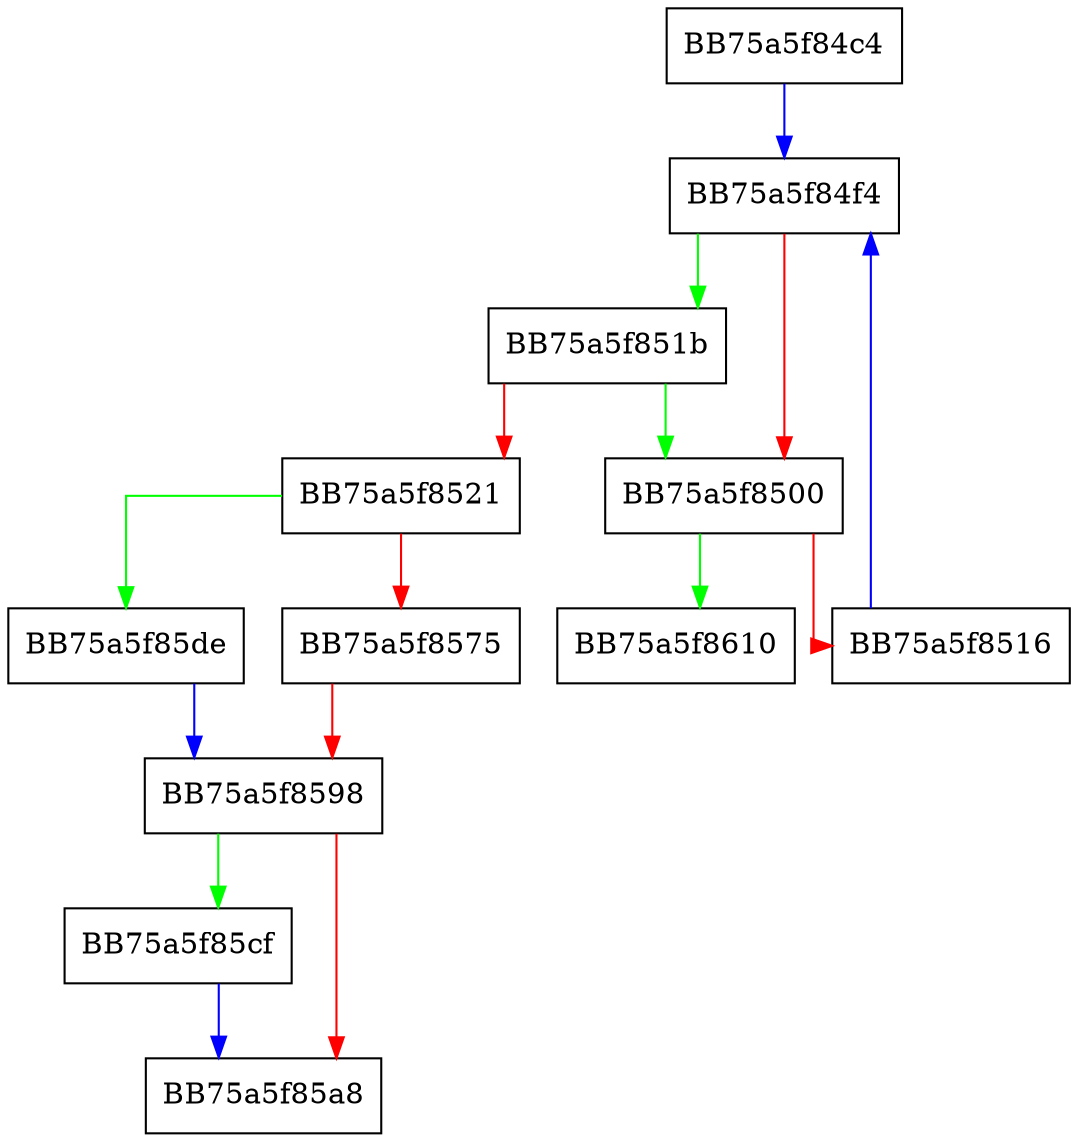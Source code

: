 digraph _Growmap {
  node [shape="box"];
  graph [splines=ortho];
  BB75a5f84c4 -> BB75a5f84f4 [color="blue"];
  BB75a5f84f4 -> BB75a5f851b [color="green"];
  BB75a5f84f4 -> BB75a5f8500 [color="red"];
  BB75a5f8500 -> BB75a5f8610 [color="green"];
  BB75a5f8500 -> BB75a5f8516 [color="red"];
  BB75a5f8516 -> BB75a5f84f4 [color="blue"];
  BB75a5f851b -> BB75a5f8500 [color="green"];
  BB75a5f851b -> BB75a5f8521 [color="red"];
  BB75a5f8521 -> BB75a5f85de [color="green"];
  BB75a5f8521 -> BB75a5f8575 [color="red"];
  BB75a5f8575 -> BB75a5f8598 [color="red"];
  BB75a5f8598 -> BB75a5f85cf [color="green"];
  BB75a5f8598 -> BB75a5f85a8 [color="red"];
  BB75a5f85cf -> BB75a5f85a8 [color="blue"];
  BB75a5f85de -> BB75a5f8598 [color="blue"];
}